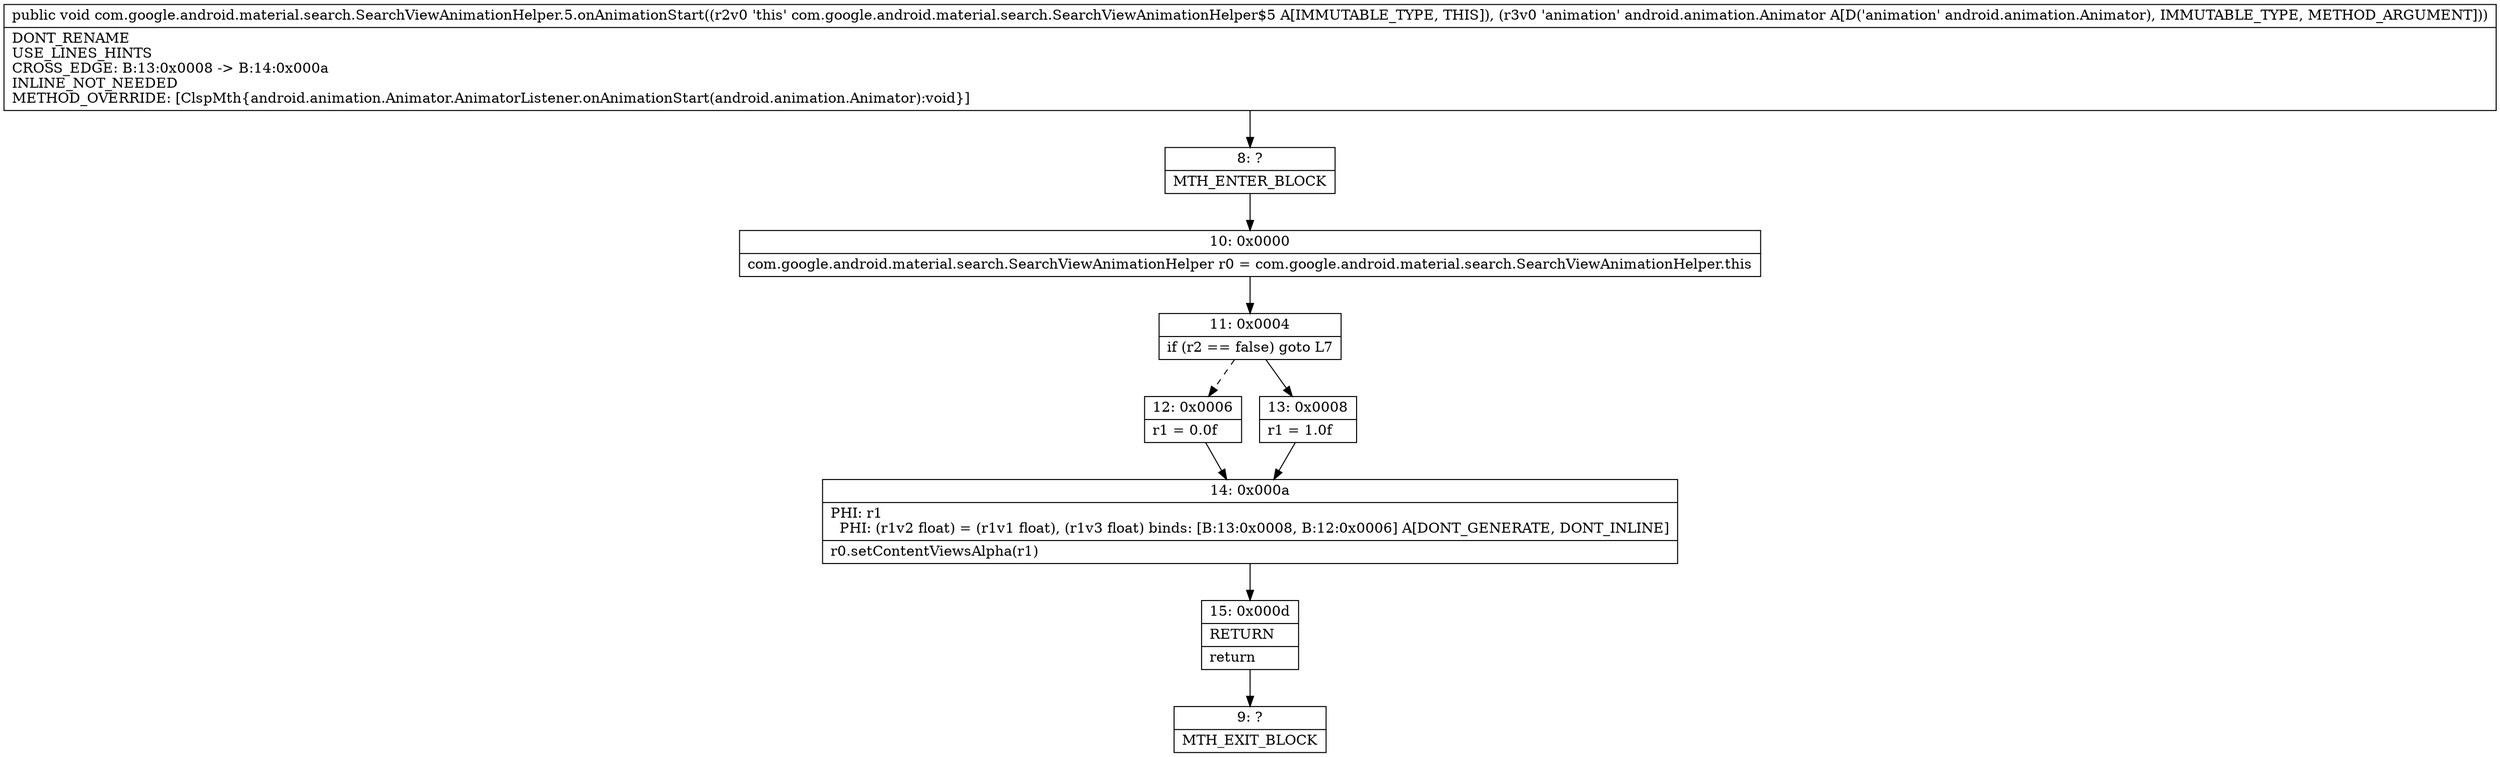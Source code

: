 digraph "CFG forcom.google.android.material.search.SearchViewAnimationHelper.5.onAnimationStart(Landroid\/animation\/Animator;)V" {
Node_8 [shape=record,label="{8\:\ ?|MTH_ENTER_BLOCK\l}"];
Node_10 [shape=record,label="{10\:\ 0x0000|com.google.android.material.search.SearchViewAnimationHelper r0 = com.google.android.material.search.SearchViewAnimationHelper.this\l}"];
Node_11 [shape=record,label="{11\:\ 0x0004|if (r2 == false) goto L7\l}"];
Node_12 [shape=record,label="{12\:\ 0x0006|r1 = 0.0f\l}"];
Node_14 [shape=record,label="{14\:\ 0x000a|PHI: r1 \l  PHI: (r1v2 float) = (r1v1 float), (r1v3 float) binds: [B:13:0x0008, B:12:0x0006] A[DONT_GENERATE, DONT_INLINE]\l|r0.setContentViewsAlpha(r1)\l}"];
Node_15 [shape=record,label="{15\:\ 0x000d|RETURN\l|return\l}"];
Node_9 [shape=record,label="{9\:\ ?|MTH_EXIT_BLOCK\l}"];
Node_13 [shape=record,label="{13\:\ 0x0008|r1 = 1.0f\l}"];
MethodNode[shape=record,label="{public void com.google.android.material.search.SearchViewAnimationHelper.5.onAnimationStart((r2v0 'this' com.google.android.material.search.SearchViewAnimationHelper$5 A[IMMUTABLE_TYPE, THIS]), (r3v0 'animation' android.animation.Animator A[D('animation' android.animation.Animator), IMMUTABLE_TYPE, METHOD_ARGUMENT]))  | DONT_RENAME\lUSE_LINES_HINTS\lCROSS_EDGE: B:13:0x0008 \-\> B:14:0x000a\lINLINE_NOT_NEEDED\lMETHOD_OVERRIDE: [ClspMth\{android.animation.Animator.AnimatorListener.onAnimationStart(android.animation.Animator):void\}]\l}"];
MethodNode -> Node_8;Node_8 -> Node_10;
Node_10 -> Node_11;
Node_11 -> Node_12[style=dashed];
Node_11 -> Node_13;
Node_12 -> Node_14;
Node_14 -> Node_15;
Node_15 -> Node_9;
Node_13 -> Node_14;
}

